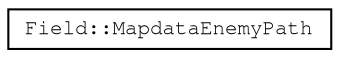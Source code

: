 digraph "Graphical Class Hierarchy"
{
 // LATEX_PDF_SIZE
  edge [fontname="FreeMono",fontsize="10",labelfontname="FreeMono",labelfontsize="10"];
  node [fontname="FreeMono",fontsize="10",shape=record];
  rankdir="LR";
  Node0 [label="Field::MapdataEnemyPath",height=0.2,width=0.4,color="black", fillcolor="white", style="filled",URL="$struct_field_1_1_mapdata_enemy_path.html",tooltip=" "];
}
